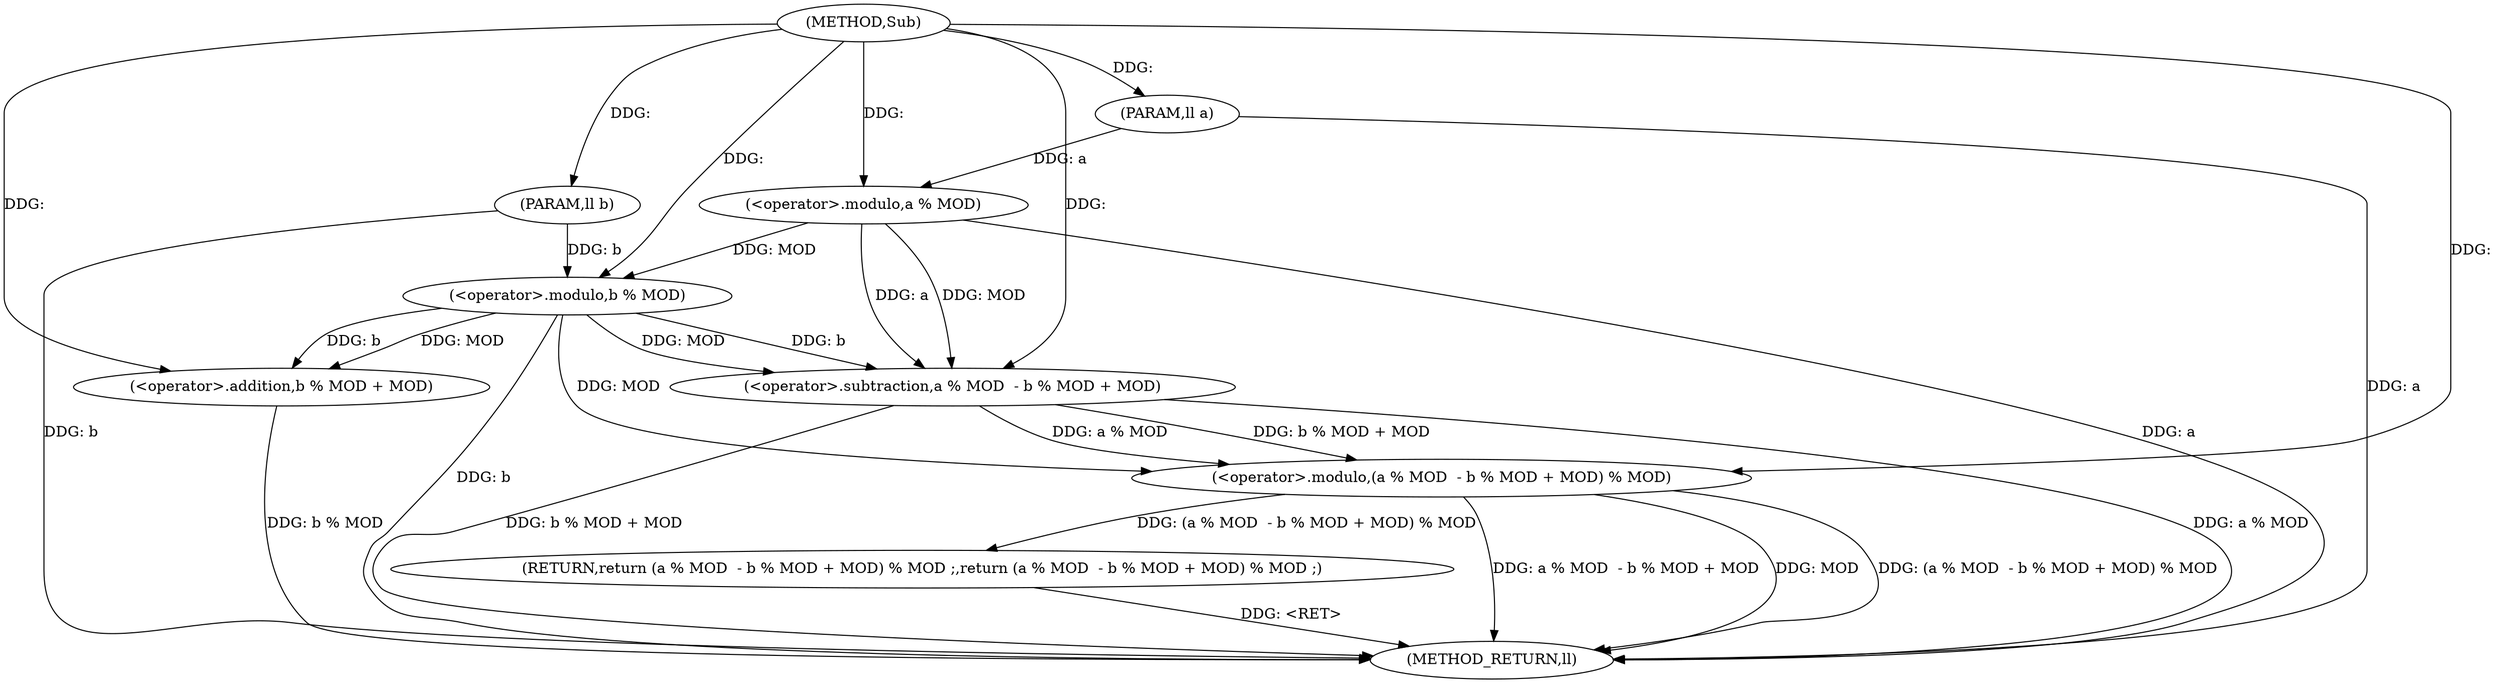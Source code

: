 digraph "Sub" {  
"1000235" [label = "(METHOD,Sub)" ]
"1000251" [label = "(METHOD_RETURN,ll)" ]
"1000236" [label = "(PARAM,ll a)" ]
"1000237" [label = "(PARAM,ll b)" ]
"1000239" [label = "(RETURN,return (a % MOD  - b % MOD + MOD) % MOD ;,return (a % MOD  - b % MOD + MOD) % MOD ;)" ]
"1000240" [label = "(<operator>.modulo,(a % MOD  - b % MOD + MOD) % MOD)" ]
"1000241" [label = "(<operator>.subtraction,a % MOD  - b % MOD + MOD)" ]
"1000242" [label = "(<operator>.modulo,a % MOD)" ]
"1000245" [label = "(<operator>.addition,b % MOD + MOD)" ]
"1000246" [label = "(<operator>.modulo,b % MOD)" ]
  "1000239" -> "1000251"  [ label = "DDG: <RET>"] 
  "1000236" -> "1000251"  [ label = "DDG: a"] 
  "1000237" -> "1000251"  [ label = "DDG: b"] 
  "1000242" -> "1000251"  [ label = "DDG: a"] 
  "1000241" -> "1000251"  [ label = "DDG: a % MOD"] 
  "1000246" -> "1000251"  [ label = "DDG: b"] 
  "1000245" -> "1000251"  [ label = "DDG: b % MOD"] 
  "1000241" -> "1000251"  [ label = "DDG: b % MOD + MOD"] 
  "1000240" -> "1000251"  [ label = "DDG: a % MOD  - b % MOD + MOD"] 
  "1000240" -> "1000251"  [ label = "DDG: MOD"] 
  "1000240" -> "1000251"  [ label = "DDG: (a % MOD  - b % MOD + MOD) % MOD"] 
  "1000235" -> "1000236"  [ label = "DDG: "] 
  "1000235" -> "1000237"  [ label = "DDG: "] 
  "1000240" -> "1000239"  [ label = "DDG: (a % MOD  - b % MOD + MOD) % MOD"] 
  "1000241" -> "1000240"  [ label = "DDG: b % MOD + MOD"] 
  "1000241" -> "1000240"  [ label = "DDG: a % MOD"] 
  "1000235" -> "1000240"  [ label = "DDG: "] 
  "1000246" -> "1000240"  [ label = "DDG: MOD"] 
  "1000242" -> "1000241"  [ label = "DDG: a"] 
  "1000242" -> "1000241"  [ label = "DDG: MOD"] 
  "1000246" -> "1000241"  [ label = "DDG: b"] 
  "1000246" -> "1000241"  [ label = "DDG: MOD"] 
  "1000235" -> "1000241"  [ label = "DDG: "] 
  "1000236" -> "1000242"  [ label = "DDG: a"] 
  "1000235" -> "1000242"  [ label = "DDG: "] 
  "1000246" -> "1000245"  [ label = "DDG: b"] 
  "1000246" -> "1000245"  [ label = "DDG: MOD"] 
  "1000235" -> "1000245"  [ label = "DDG: "] 
  "1000237" -> "1000246"  [ label = "DDG: b"] 
  "1000235" -> "1000246"  [ label = "DDG: "] 
  "1000242" -> "1000246"  [ label = "DDG: MOD"] 
}
